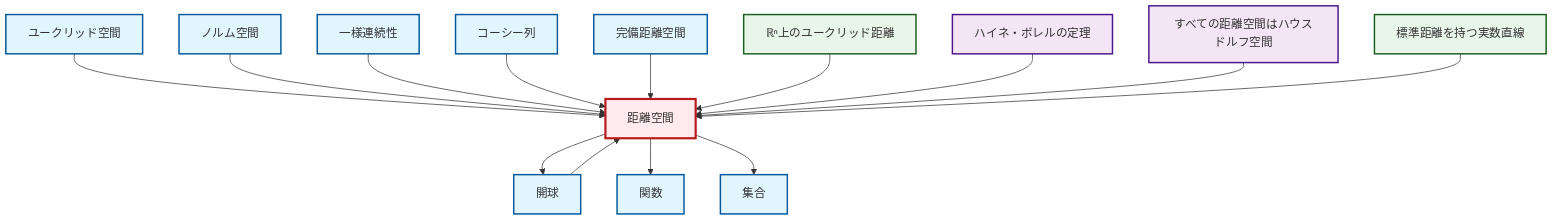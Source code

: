 graph TD
    classDef definition fill:#e1f5fe,stroke:#01579b,stroke-width:2px
    classDef theorem fill:#f3e5f5,stroke:#4a148c,stroke-width:2px
    classDef axiom fill:#fff3e0,stroke:#e65100,stroke-width:2px
    classDef example fill:#e8f5e9,stroke:#1b5e20,stroke-width:2px
    classDef current fill:#ffebee,stroke:#b71c1c,stroke-width:3px
    def-cauchy-sequence["コーシー列"]:::definition
    def-metric-space["距離空間"]:::definition
    thm-heine-borel["ハイネ・ボレルの定理"]:::theorem
    def-open-ball["開球"]:::definition
    ex-euclidean-metric["ℝⁿ上のユークリッド距離"]:::example
    def-uniform-continuity["一様連続性"]:::definition
    def-function["関数"]:::definition
    def-euclidean-space["ユークリッド空間"]:::definition
    def-set["集合"]:::definition
    ex-real-line-metric["標準距離を持つ実数直線"]:::example
    def-complete-metric-space["完備距離空間"]:::definition
    thm-metric-hausdorff["すべての距離空間はハウスドルフ空間"]:::theorem
    def-normed-vector-space["ノルム空間"]:::definition
    def-euclidean-space --> def-metric-space
    def-normed-vector-space --> def-metric-space
    def-open-ball --> def-metric-space
    def-uniform-continuity --> def-metric-space
    def-cauchy-sequence --> def-metric-space
    def-complete-metric-space --> def-metric-space
    ex-euclidean-metric --> def-metric-space
    thm-heine-borel --> def-metric-space
    thm-metric-hausdorff --> def-metric-space
    ex-real-line-metric --> def-metric-space
    def-metric-space --> def-open-ball
    def-metric-space --> def-function
    def-metric-space --> def-set
    class def-metric-space current
